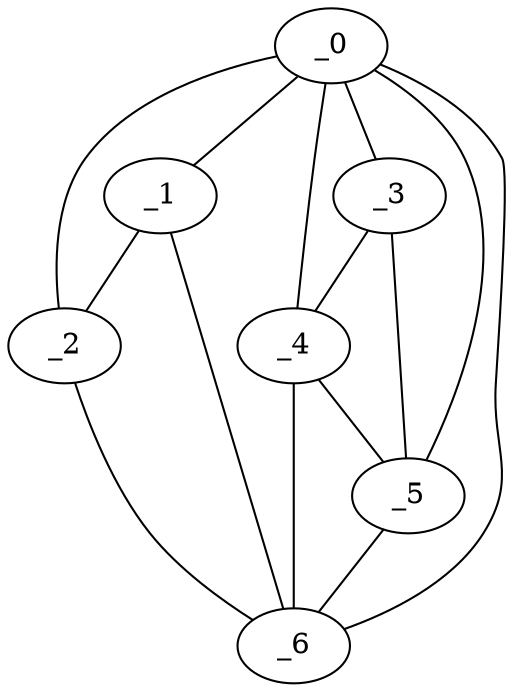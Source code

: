 graph "obj50__175.gxl" {
	_0	 [x=48,
		y=39];
	_1	 [x=74,
		y=10];
	_0 -- _1	 [valence=1];
	_2	 [x=84,
		y=39];
	_0 -- _2	 [valence=2];
	_3	 [x=93,
		y=108];
	_0 -- _3	 [valence=2];
	_4	 [x=95,
		y=84];
	_0 -- _4	 [valence=1];
	_5	 [x=96,
		y=117];
	_0 -- _5	 [valence=1];
	_6	 [x=99,
		y=68];
	_0 -- _6	 [valence=2];
	_1 -- _2	 [valence=2];
	_1 -- _6	 [valence=1];
	_2 -- _6	 [valence=1];
	_3 -- _4	 [valence=2];
	_3 -- _5	 [valence=1];
	_4 -- _5	 [valence=2];
	_4 -- _6	 [valence=1];
	_5 -- _6	 [valence=1];
}
